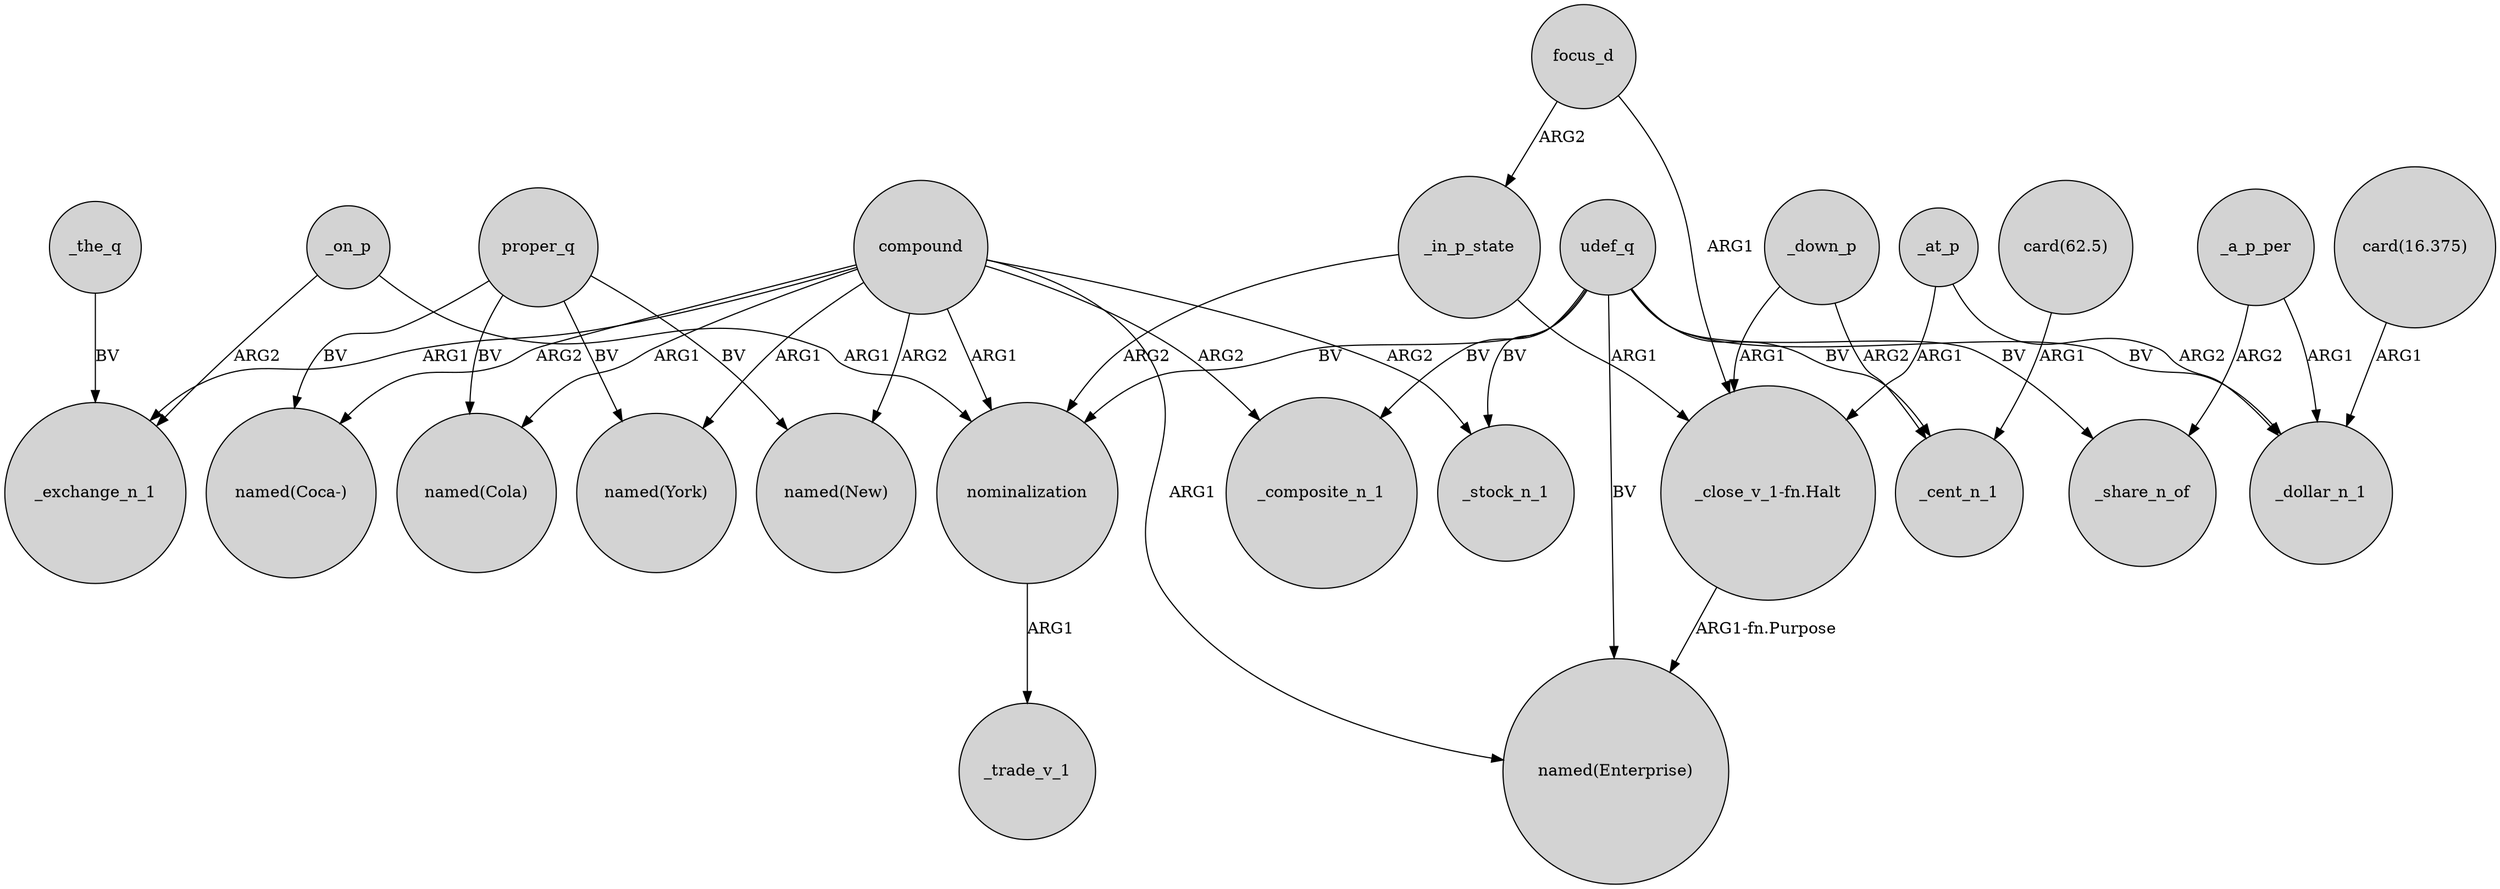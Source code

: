 digraph {
	node [shape=circle style=filled]
	_on_p -> nominalization [label=ARG1]
	_in_p_state -> nominalization [label=ARG2]
	focus_d -> "_close_v_1-fn.Halt" [label=ARG1]
	compound -> "named(Enterprise)" [label=ARG1]
	focus_d -> _in_p_state [label=ARG2]
	_in_p_state -> "_close_v_1-fn.Halt" [label=ARG1]
	_down_p -> "_close_v_1-fn.Halt" [label=ARG1]
	compound -> "named(New)" [label=ARG2]
	_down_p -> _cent_n_1 [label=ARG2]
	proper_q -> "named(New)" [label=BV]
	udef_q -> nominalization [label=BV]
	_on_p -> _exchange_n_1 [label=ARG2]
	udef_q -> _cent_n_1 [label=BV]
	compound -> _exchange_n_1 [label=ARG1]
	proper_q -> "named(York)" [label=BV]
	compound -> nominalization [label=ARG1]
	"card(16.375)" -> _dollar_n_1 [label=ARG1]
	udef_q -> _stock_n_1 [label=BV]
	compound -> "named(Cola)" [label=ARG1]
	_at_p -> _dollar_n_1 [label=ARG2]
	compound -> "named(Coca-)" [label=ARG2]
	_a_p_per -> _share_n_of [label=ARG2]
	udef_q -> _share_n_of [label=BV]
	_at_p -> "_close_v_1-fn.Halt" [label=ARG1]
	compound -> _stock_n_1 [label=ARG2]
	udef_q -> _dollar_n_1 [label=BV]
	_a_p_per -> _dollar_n_1 [label=ARG1]
	proper_q -> "named(Cola)" [label=BV]
	udef_q -> _composite_n_1 [label=BV]
	udef_q -> "named(Enterprise)" [label=BV]
	compound -> "named(York)" [label=ARG1]
	_the_q -> _exchange_n_1 [label=BV]
	"_close_v_1-fn.Halt" -> "named(Enterprise)" [label="ARG1-fn.Purpose"]
	compound -> _composite_n_1 [label=ARG2]
	"card(62.5)" -> _cent_n_1 [label=ARG1]
	proper_q -> "named(Coca-)" [label=BV]
	nominalization -> _trade_v_1 [label=ARG1]
}

